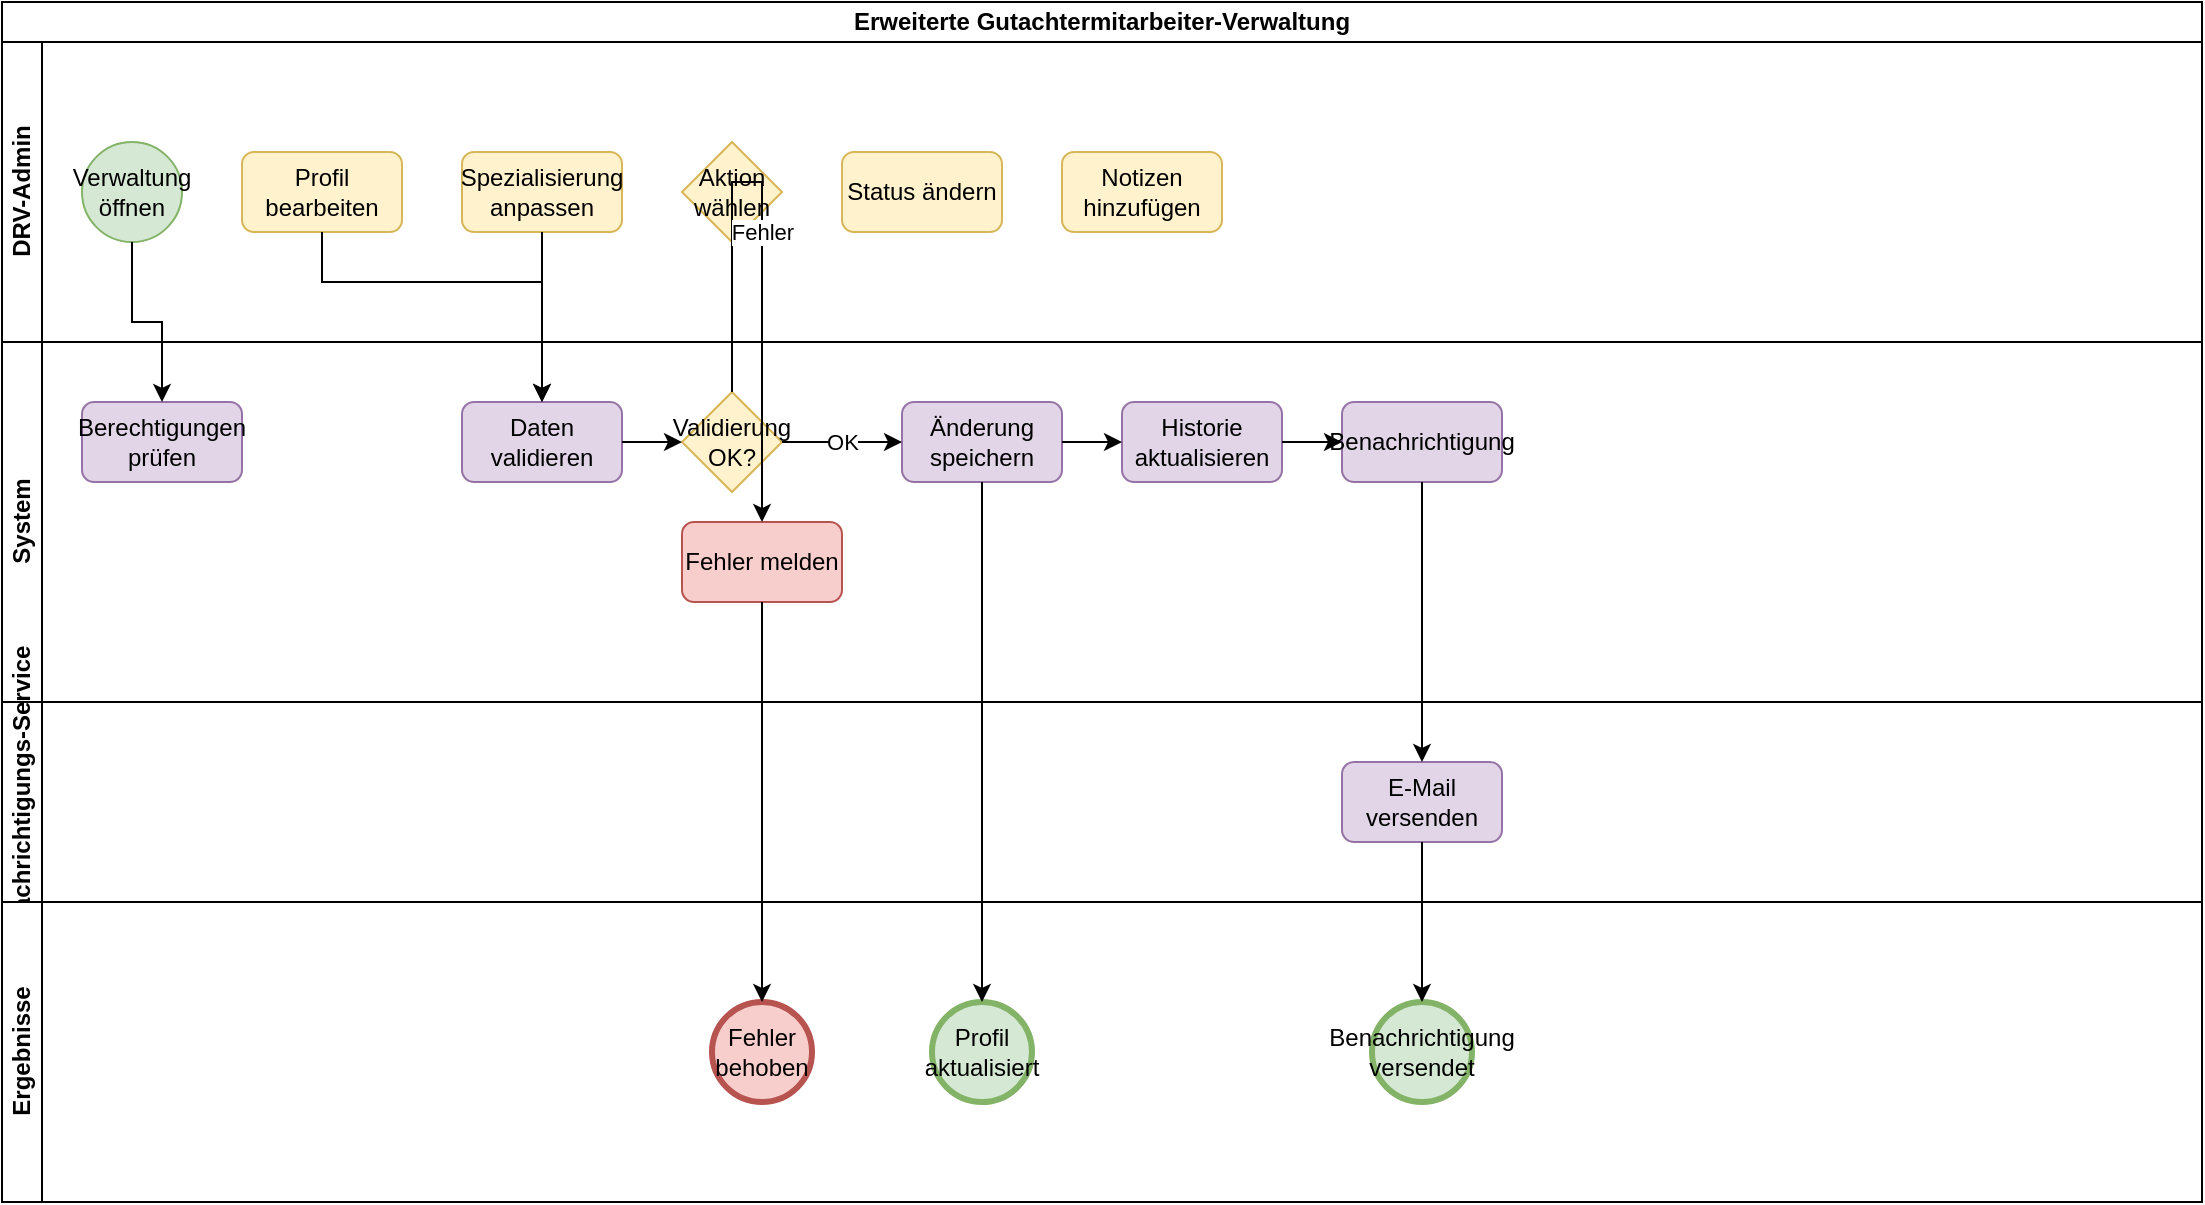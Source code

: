 <mxfile version="28.2.5" type="device">
  <diagram name="UC-08 Erweiterte Gutachtermitarbeiter-Verwaltung" id="bpmn-uc08">
    <mxGraphModel dx="1426" dy="743" grid="1" gridSize="10" guides="1" tooltips="1" connect="1" arrows="1" fold="1" page="1" pageScale="1" pageWidth="1169" pageHeight="827" math="0" shadow="0">
      <root>
        <mxCell id="0" />
        <mxCell id="1" parent="0" />
        
        <mxCell id="pool1" value="Erweiterte Gutachtermitarbeiter-Verwaltung" style="swimlane;html=1;childLayout=stackLayout;resizeParent=1;resizeParentMax=0;horizontal=1;startSize=20;horizontalStack=0;whiteSpace=wrap;" vertex="1" parent="1">
          <mxGeometry x="30" y="40" width="1100" height="600" as="geometry" />
        </mxCell>
        
        <mxCell id="lane1" value="DRV-Admin" style="swimlane;html=1;startSize=20;horizontal=0;" vertex="1" parent="pool1">
          <mxGeometry y="20" width="1100" height="150" as="geometry" />
        </mxCell>
        
        <mxCell id="start1" value="Verwaltung öffnen" style="ellipse;whiteSpace=wrap;html=1;aspect=fixed;fillColor=#d5e8d4;strokeColor=#82b366;" vertex="1" parent="lane1">
          <mxGeometry x="40" y="50" width="50" height="50" as="geometry" />
        </mxCell>
        
        <mxCell id="task1" value="Profil bearbeiten" style="rounded=1;whiteSpace=wrap;html=1;fillColor=#fff2cc;strokeColor=#d6b656;" vertex="1" parent="lane1">
          <mxGeometry x="120" y="55" width="80" height="40" as="geometry" />
        </mxCell>
        
        <mxCell id="task2" value="Spezialisierung anpassen" style="rounded=1;whiteSpace=wrap;html=1;fillColor=#fff2cc;strokeColor=#d6b656;" vertex="1" parent="lane1">
          <mxGeometry x="230" y="55" width="80" height="40" as="geometry" />
        </mxCell>
        
        <mxCell id="gateway1" value="Aktion wählen" style="rhombus;whiteSpace=wrap;html=1;fillColor=#fff2cc;strokeColor=#d6b656;" vertex="1" parent="lane1">
          <mxGeometry x="340" y="50" width="50" height="50" as="geometry" />
        </mxCell>
        
        <mxCell id="task3" value="Status ändern" style="rounded=1;whiteSpace=wrap;html=1;fillColor=#fff2cc;strokeColor=#d6b656;" vertex="1" parent="lane1">
          <mxGeometry x="420" y="55" width="80" height="40" as="geometry" />
        </mxCell>
        
        <mxCell id="task4" value="Notizen hinzufügen" style="rounded=1;whiteSpace=wrap;html=1;fillColor=#fff2cc;strokeColor=#d6b656;" vertex="1" parent="lane1">
          <mxGeometry x="530" y="55" width="80" height="40" as="geometry" />
        </mxCell>
        
        <mxCell id="lane2" value="System" style="swimlane;html=1;startSize=20;horizontal=0;" vertex="1" parent="pool1">
          <mxGeometry y="170" width="1100" height="180" as="geometry" />
        </mxCell>
        
        <mxCell id="task5" value="Berechtigungen prüfen" style="rounded=1;whiteSpace=wrap;html=1;fillColor=#e1d5e7;strokeColor=#9673a6;" vertex="1" parent="lane2">
          <mxGeometry x="40" y="30" width="80" height="40" as="geometry" />
        </mxCell>
        
        <mxCell id="task6" value="Daten validieren" style="rounded=1;whiteSpace=wrap;html=1;fillColor=#e1d5e7;strokeColor=#9673a6;" vertex="1" parent="lane2">
          <mxGeometry x="230" y="30" width="80" height="40" as="geometry" />
        </mxCell>
        
        <mxCell id="gateway2" value="Validierung OK?" style="rhombus;whiteSpace=wrap;html=1;fillColor=#fff2cc;strokeColor=#d6b656;" vertex="1" parent="lane2">
          <mxGeometry x="340" y="25" width="50" height="50" as="geometry" />
        </mxCell>
        
        <mxCell id="task7" value="Änderung speichern" style="rounded=1;whiteSpace=wrap;html=1;fillColor=#e1d5e7;strokeColor=#9673a6;" vertex="1" parent="lane2">
          <mxGeometry x="450" y="30" width="80" height="40" as="geometry" />
        </mxCell>
        
        <mxCell id="task8" value="Historie aktualisieren" style="rounded=1;whiteSpace=wrap;html=1;fillColor=#e1d5e7;strokeColor=#9673a6;" vertex="1" parent="lane2">
          <mxGeometry x="560" y="30" width="80" height="40" as="geometry" />
        </mxCell>
        
        <mxCell id="task9" value="Benachrichtigung" style="rounded=1;whiteSpace=wrap;html=1;fillColor=#e1d5e7;strokeColor=#9673a6;" vertex="1" parent="lane2">
          <mxGeometry x="670" y="30" width="80" height="40" as="geometry" />
        </mxCell>
        
        <mxCell id="errorTask" value="Fehler melden" style="rounded=1;whiteSpace=wrap;html=1;fillColor=#f8cecc;strokeColor=#b85450;" vertex="1" parent="lane2">
          <mxGeometry x="340" y="90" width="80" height="40" as="geometry" />
        </mxCell>
        
        <mxCell id="lane3" value="Benachrichtigungs-Service" style="swimlane;html=1;startSize=20;horizontal=0;" vertex="1" parent="pool1">
          <mxGeometry y="350" width="1100" height="100" as="geometry" />
        </mxCell>
        
        <mxCell id="task10" value="E-Mail versenden" style="rounded=1;whiteSpace=wrap;html=1;fillColor=#e1d5e7;strokeColor=#9673a6;" vertex="1" parent="lane3">
          <mxGeometry x="670" y="30" width="80" height="40" as="geometry" />
        </mxCell>
        
        <mxCell id="lane4" value="Ergebnisse" style="swimlane;html=1;startSize=20;horizontal=0;" vertex="1" parent="pool1">
          <mxGeometry y="450" width="1100" height="150" as="geometry" />
        </mxCell>
        
        <mxCell id="end1" value="Profil aktualisiert" style="ellipse;whiteSpace=wrap;html=1;aspect=fixed;fillColor=#d5e8d4;strokeColor=#82b366;strokeWidth=3;" vertex="1" parent="lane4">
          <mxGeometry x="465" y="50" width="50" height="50" as="geometry" />
        </mxCell>
        
        <mxCell id="end2" value="Fehler behoben" style="ellipse;whiteSpace=wrap;html=1;aspect=fixed;fillColor=#f8cecc;strokeColor=#b85450;strokeWidth=3;" vertex="1" parent="lane4">
          <mxGeometry x="355" y="50" width="50" height="50" as="geometry" />
        </mxCell>
        
        <mxCell id="end3" value="Benachrichtigung versendet" style="ellipse;whiteSpace=wrap;html=1;aspect=fixed;fillColor=#d5e8d4;strokeColor=#82b366;strokeWidth=3;" vertex="1" parent="lane4">
          <mxGeometry x="685" y="50" width="50" height="50" as="geometry" />
        </mxCell>
        
        <mxCell id="flow1" value="" style="edgeStyle=orthogonalEdgeStyle;rounded=0;orthogonalLoop=1;jettySize=auto;html=1;" edge="1" parent="pool1" source="start1" target="task5">
          <mxGeometry relative="1" as="geometry" />
        </mxCell>
        
        <mxCell id="flow2" value="" style="edgeStyle=orthogonalEdgeStyle;rounded=0;orthogonalLoop=1;jettySize=auto;html=1;" edge="1" parent="pool1" source="task1" target="task6">
          <mxGeometry relative="1" as="geometry">
            <Array as="points">
              <mxPoint x="160" y="140" />
              <mxPoint x="270" y="140" />
              <mxPoint x="270" y="200" />
            </Array>
          </mxGeometry>
        </mxCell>
        
        <mxCell id="flow3" value="" style="edgeStyle=orthogonalEdgeStyle;rounded=0;orthogonalLoop=1;jettySize=auto;html=1;" edge="1" parent="pool1" source="task2" target="task6">
          <mxGeometry relative="1" as="geometry">
            <Array as="points">
              <mxPoint x="270" y="140" />
              <mxPoint x="270" y="200" />
            </Array>
          </mxGeometry>
        </mxCell>
        
        <mxCell id="flow4" value="" style="edgeStyle=orthogonalEdgeStyle;rounded=0;orthogonalLoop=1;jettySize=auto;html=1;" edge="1" parent="pool1" source="task6" target="gateway2">
          <mxGeometry relative="1" as="geometry" />
        </mxCell>
        
        <mxCell id="flow5" value="OK" style="edgeStyle=orthogonalEdgeStyle;rounded=0;orthogonalLoop=1;jettySize=auto;html=1;" edge="1" parent="pool1" source="gateway2" target="task7">
          <mxGeometry relative="1" as="geometry" />
        </mxCell>
        
        <mxCell id="flow6" value="Fehler" style="edgeStyle=orthogonalEdgeStyle;rounded=0;orthogonalLoop=1;jettySize=auto;html=1;" edge="1" parent="pool1" source="gateway2" target="errorTask">
          <mxGeometry relative="1" as="geometry">
            <Array as="points">
              <mxPoint x="365" y="90" />
              <mxPoint x="380" y="90" />
              <mxPoint x="380" y="260" />
            </Array>
          </mxGeometry>
        </mxCell>
        
        <mxCell id="flow7" value="" style="edgeStyle=orthogonalEdgeStyle;rounded=0;orthogonalLoop=1;jettySize=auto;html=1;" edge="1" parent="pool1" source="task7" target="task8">
          <mxGeometry relative="1" as="geometry" />
        </mxCell>
        
        <mxCell id="flow8" value="" style="edgeStyle=orthogonalEdgeStyle;rounded=0;orthogonalLoop=1;jettySize=auto;html=1;" edge="1" parent="pool1" source="task8" target="task9">
          <mxGeometry relative="1" as="geometry" />
        </mxCell>
        
        <mxCell id="flow9" value="" style="edgeStyle=orthogonalEdgeStyle;rounded=0;orthogonalLoop=1;jettySize=auto;html=1;" edge="1" parent="pool1" source="task9" target="task10">
          <mxGeometry relative="1" as="geometry" />
        </mxCell>
        
        <mxCell id="flow10" value="" style="edgeStyle=orthogonalEdgeStyle;rounded=0;orthogonalLoop=1;jettySize=auto;html=1;" edge="1" parent="pool1" source="task7" target="end1">
          <mxGeometry relative="1" as="geometry">
            <Array as="points">
              <mxPoint x="490" y="280" />
              <mxPoint x="490" y="525" />
            </Array>
          </mxGeometry>
        </mxCell>
        
        <mxCell id="flow11" value="" style="edgeStyle=orthogonalEdgeStyle;rounded=0;orthogonalLoop=1;jettySize=auto;html=1;" edge="1" parent="pool1" source="errorTask" target="end2">
          <mxGeometry relative="1" as="geometry">
            <Array as="points">
              <mxPoint x="380" y="350" />
              <mxPoint x="380" y="525" />
            </Array>
          </mxGeometry>
        </mxCell>
        
        <mxCell id="flow12" value="" style="edgeStyle=orthogonalEdgeStyle;rounded=0;orthogonalLoop=1;jettySize=auto;html=1;" edge="1" parent="pool1" source="task10" target="end3">
          <mxGeometry relative="1" as="geometry">
            <Array as="points">
              <mxPoint x="710" y="420" />
              <mxPoint x="710" y="525" />
            </Array>
          </mxGeometry>
        </mxCell>
        
      </root>
    </mxGraphModel>
  </diagram>
</mxfile>
